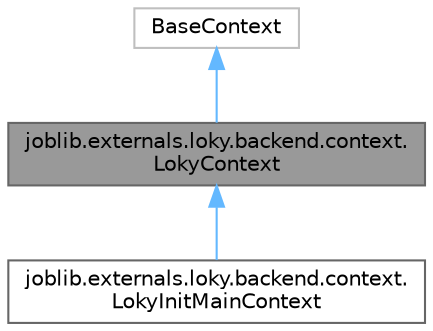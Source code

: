 digraph "joblib.externals.loky.backend.context.LokyContext"
{
 // LATEX_PDF_SIZE
  bgcolor="transparent";
  edge [fontname=Helvetica,fontsize=10,labelfontname=Helvetica,labelfontsize=10];
  node [fontname=Helvetica,fontsize=10,shape=box,height=0.2,width=0.4];
  Node1 [id="Node000001",label="joblib.externals.loky.backend.context.\lLokyContext",height=0.2,width=0.4,color="gray40", fillcolor="grey60", style="filled", fontcolor="black",tooltip=" "];
  Node2 -> Node1 [id="edge1_Node000001_Node000002",dir="back",color="steelblue1",style="solid",tooltip=" "];
  Node2 [id="Node000002",label="BaseContext",height=0.2,width=0.4,color="grey75", fillcolor="white", style="filled",URL="$df/db2/classBaseContext.html",tooltip=" "];
  Node1 -> Node3 [id="edge2_Node000001_Node000003",dir="back",color="steelblue1",style="solid",tooltip=" "];
  Node3 [id="Node000003",label="joblib.externals.loky.backend.context.\lLokyInitMainContext",height=0.2,width=0.4,color="gray40", fillcolor="white", style="filled",URL="$d9/d5c/classjoblib_1_1externals_1_1loky_1_1backend_1_1context_1_1LokyInitMainContext.html",tooltip=" "];
}
